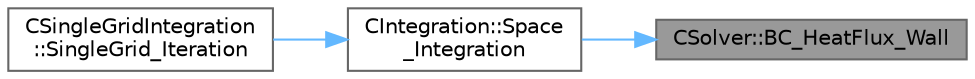 digraph "CSolver::BC_HeatFlux_Wall"
{
 // LATEX_PDF_SIZE
  bgcolor="transparent";
  edge [fontname=Helvetica,fontsize=10,labelfontname=Helvetica,labelfontsize=10];
  node [fontname=Helvetica,fontsize=10,shape=box,height=0.2,width=0.4];
  rankdir="RL";
  Node1 [id="Node000001",label="CSolver::BC_HeatFlux_Wall",height=0.2,width=0.4,color="gray40", fillcolor="grey60", style="filled", fontcolor="black",tooltip="A virtual member."];
  Node1 -> Node2 [id="edge1_Node000001_Node000002",dir="back",color="steelblue1",style="solid",tooltip=" "];
  Node2 [id="Node000002",label="CIntegration::Space\l_Integration",height=0.2,width=0.4,color="grey40", fillcolor="white", style="filled",URL="$classCIntegration.html#af7aa23ef26b19cb2e73a8df6c7924d91",tooltip="Do the space integration of the numerical system."];
  Node2 -> Node3 [id="edge2_Node000002_Node000003",dir="back",color="steelblue1",style="solid",tooltip=" "];
  Node3 [id="Node000003",label="CSingleGridIntegration\l::SingleGrid_Iteration",height=0.2,width=0.4,color="grey40", fillcolor="white", style="filled",URL="$classCSingleGridIntegration.html#a62ebec93c34c032bcfacc24f8613fd9b",tooltip="Do the numerical integration (implicit) of the turbulence solver."];
}

